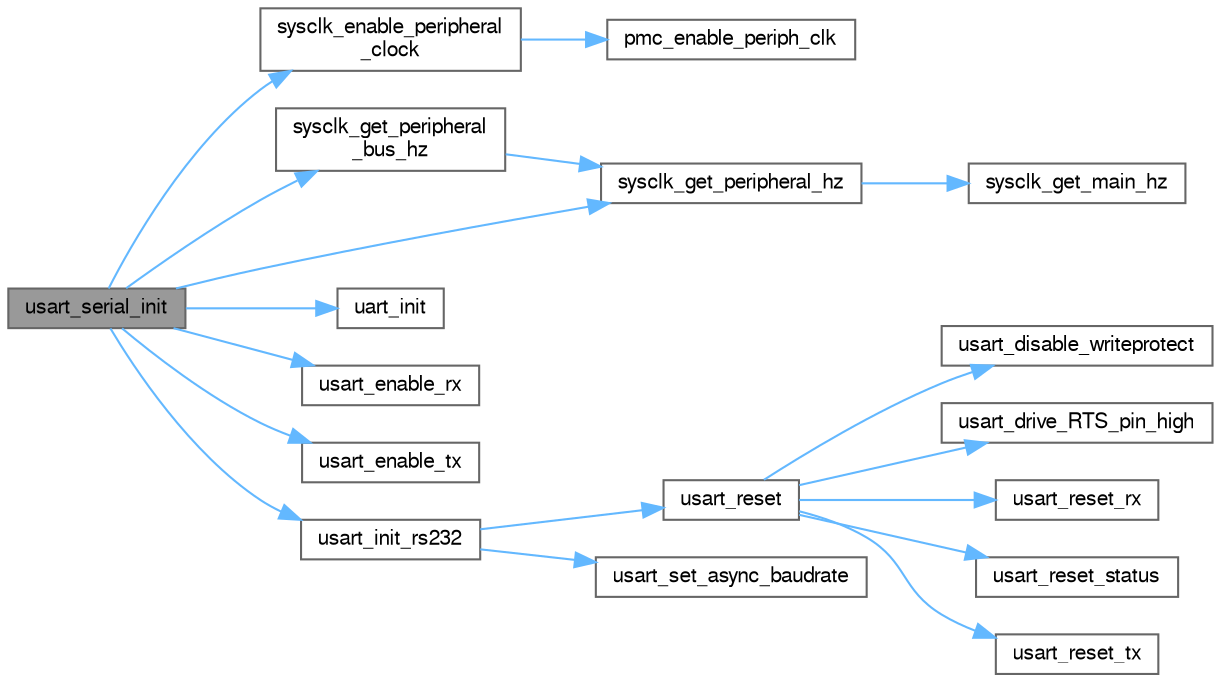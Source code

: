 digraph "usart_serial_init"
{
 // LATEX_PDF_SIZE
  bgcolor="transparent";
  edge [fontname=FreeSans,fontsize=10,labelfontname=FreeSans,labelfontsize=10];
  node [fontname=FreeSans,fontsize=10,shape=box,height=0.2,width=0.4];
  rankdir="LR";
  Node1 [label="usart_serial_init",height=0.2,width=0.4,color="gray40", fillcolor="grey60", style="filled", fontcolor="black",tooltip="Initializes the Usart in master mode."];
  Node1 -> Node2 [color="steelblue1",style="solid"];
  Node2 [label="sysclk_enable_peripheral\l_clock",height=0.2,width=0.4,color="grey40", fillcolor="white", style="filled",URL="$group__sysclk__group.html#ga97354113454b658bf76596b3580cf195",tooltip="Enable a peripheral's clock."];
  Node2 -> Node3 [color="steelblue1",style="solid"];
  Node3 [label="pmc_enable_periph_clk",height=0.2,width=0.4,color="grey40", fillcolor="white", style="filled",URL="$group__sam__drivers__pmc__group.html#gad09de55bb493f4ebdd92305f24f27d62",tooltip="Enable the specified peripheral clock."];
  Node1 -> Node4 [color="steelblue1",style="solid"];
  Node4 [label="sysclk_get_peripheral\l_bus_hz",height=0.2,width=0.4,color="grey40", fillcolor="white", style="filled",URL="$group__sysclk__group.html#gae7ac107dcdb3b01de4af539cab17a93d",tooltip="Retrieves the current rate in Hz of the Peripheral Bus clock attached to the specified peripheral."];
  Node4 -> Node5 [color="steelblue1",style="solid"];
  Node5 [label="sysclk_get_peripheral_hz",height=0.2,width=0.4,color="grey40", fillcolor="white", style="filled",URL="$group__sysclk__group.html#ga8ae5a954767dfc4d16ce5ae7928e6edf",tooltip="Retrieves the current rate in Hz of the peripheral clocks."];
  Node5 -> Node6 [color="steelblue1",style="solid"];
  Node6 [label="sysclk_get_main_hz",height=0.2,width=0.4,color="grey40", fillcolor="white", style="filled",URL="$group__sysclk__group.html#ga4f078b193ed39eda16071c514569b8cb",tooltip="Return the current rate in Hz of the main system clock."];
  Node1 -> Node5 [color="steelblue1",style="solid"];
  Node1 -> Node7 [color="steelblue1",style="solid"];
  Node7 [label="uart_init",height=0.2,width=0.4,color="grey40", fillcolor="white", style="filled",URL="$group__sam__drivers__uart__group.html#ga8110a83eddd8c891f8ef6d326acf8374",tooltip="Configure UART with the specified parameters."];
  Node1 -> Node8 [color="steelblue1",style="solid"];
  Node8 [label="usart_enable_rx",height=0.2,width=0.4,color="grey40", fillcolor="white", style="filled",URL="$group__sam__drivers__usart__group.html#ga7fd617322d666621fee15501ae0de7c7",tooltip="Enable USART receiver."];
  Node1 -> Node9 [color="steelblue1",style="solid"];
  Node9 [label="usart_enable_tx",height=0.2,width=0.4,color="grey40", fillcolor="white", style="filled",URL="$group__sam__drivers__usart__group.html#ga1c3a4036f8b9b21f833a641b07b84f6c",tooltip="Enable USART transmitter."];
  Node1 -> Node10 [color="steelblue1",style="solid"];
  Node10 [label="usart_init_rs232",height=0.2,width=0.4,color="grey40", fillcolor="white", style="filled",URL="$group__sam__drivers__usart__group.html#gaeef2121bcab41f9850e58c59fdc34d10",tooltip="Configure USART to work in RS232 mode."];
  Node10 -> Node11 [color="steelblue1",style="solid"];
  Node11 [label="usart_reset",height=0.2,width=0.4,color="grey40", fillcolor="white", style="filled",URL="$group__sam__drivers__usart__group.html#ga6cb84f0297ddca62d4077f616efa5c5b",tooltip="Reset the USART and disable TX and RX."];
  Node11 -> Node12 [color="steelblue1",style="solid"];
  Node12 [label="usart_disable_writeprotect",height=0.2,width=0.4,color="grey40", fillcolor="white", style="filled",URL="$group__sam__drivers__usart__group.html#gabdf1b8bf1b4da95d3a314c4916799e88",tooltip="Disable write protect of USART registers."];
  Node11 -> Node13 [color="steelblue1",style="solid"];
  Node13 [label="usart_drive_RTS_pin_high",height=0.2,width=0.4,color="grey40", fillcolor="white", style="filled",URL="$group__sam__drivers__usart__group.html#ga930438dce6fbe82394c706b775cf2f0a",tooltip="Drive the pin RTS to 1."];
  Node11 -> Node14 [color="steelblue1",style="solid"];
  Node14 [label="usart_reset_rx",height=0.2,width=0.4,color="grey40", fillcolor="white", style="filled",URL="$group__sam__drivers__usart__group.html#ga86ad3a57b19fb497ef2271d6dc87c359",tooltip="Immediately stop and disable USART receiver."];
  Node11 -> Node15 [color="steelblue1",style="solid"];
  Node15 [label="usart_reset_status",height=0.2,width=0.4,color="grey40", fillcolor="white", style="filled",URL="$group__sam__drivers__usart__group.html#ga4e19efeb524c1fba4b962e72283dcc11",tooltip="Reset status bits (PARE, OVER, MANERR, UNRE and PXBRK in US_CSR)."];
  Node11 -> Node16 [color="steelblue1",style="solid"];
  Node16 [label="usart_reset_tx",height=0.2,width=0.4,color="grey40", fillcolor="white", style="filled",URL="$group__sam__drivers__usart__group.html#ga123b84a0d5be1cbf1a3c5bac4af3d27d",tooltip="Immediately stop and disable USART transmitter."];
  Node10 -> Node17 [color="steelblue1",style="solid"];
  Node17 [label="usart_set_async_baudrate",height=0.2,width=0.4,color="grey40", fillcolor="white", style="filled",URL="$group__sam__drivers__usart__group.html#gaafe097c01c082b270c1057722d524f5b",tooltip="Calculate a clock divider(CD) and a fractional part (FP) for the USART asynchronous modes to generate..."];
}
